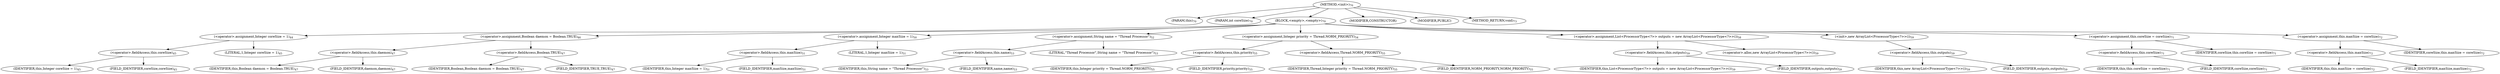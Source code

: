 digraph "&lt;init&gt;" {  
"192" [label = <(METHOD,&lt;init&gt;)<SUB>70</SUB>> ]
"4" [label = <(PARAM,this)<SUB>70</SUB>> ]
"193" [label = <(PARAM,int coreSize)<SUB>70</SUB>> ]
"194" [label = <(BLOCK,&lt;empty&gt;,&lt;empty&gt;)<SUB>70</SUB>> ]
"195" [label = <(&lt;operator&gt;.assignment,Integer coreSize = 1)<SUB>44</SUB>> ]
"196" [label = <(&lt;operator&gt;.fieldAccess,this.coreSize)<SUB>45</SUB>> ]
"197" [label = <(IDENTIFIER,this,Integer coreSize = 1)<SUB>45</SUB>> ]
"198" [label = <(FIELD_IDENTIFIER,coreSize,coreSize)<SUB>45</SUB>> ]
"199" [label = <(LITERAL,1,Integer coreSize = 1)<SUB>45</SUB>> ]
"200" [label = <(&lt;operator&gt;.assignment,Boolean daemon = Boolean.TRUE)<SUB>46</SUB>> ]
"201" [label = <(&lt;operator&gt;.fieldAccess,this.daemon)<SUB>47</SUB>> ]
"202" [label = <(IDENTIFIER,this,Boolean daemon = Boolean.TRUE)<SUB>47</SUB>> ]
"203" [label = <(FIELD_IDENTIFIER,daemon,daemon)<SUB>47</SUB>> ]
"204" [label = <(&lt;operator&gt;.fieldAccess,Boolean.TRUE)<SUB>47</SUB>> ]
"205" [label = <(IDENTIFIER,Boolean,Boolean daemon = Boolean.TRUE)<SUB>47</SUB>> ]
"206" [label = <(FIELD_IDENTIFIER,TRUE,TRUE)<SUB>47</SUB>> ]
"207" [label = <(&lt;operator&gt;.assignment,Integer maxSize = 1)<SUB>50</SUB>> ]
"208" [label = <(&lt;operator&gt;.fieldAccess,this.maxSize)<SUB>51</SUB>> ]
"209" [label = <(IDENTIFIER,this,Integer maxSize = 1)<SUB>51</SUB>> ]
"210" [label = <(FIELD_IDENTIFIER,maxSize,maxSize)<SUB>51</SUB>> ]
"211" [label = <(LITERAL,1,Integer maxSize = 1)<SUB>51</SUB>> ]
"212" [label = <(&lt;operator&gt;.assignment,String name = &quot;Thread Processor&quot;)<SUB>52</SUB>> ]
"213" [label = <(&lt;operator&gt;.fieldAccess,this.name)<SUB>53</SUB>> ]
"214" [label = <(IDENTIFIER,this,String name = &quot;Thread Processor&quot;)<SUB>53</SUB>> ]
"215" [label = <(FIELD_IDENTIFIER,name,name)<SUB>53</SUB>> ]
"216" [label = <(LITERAL,&quot;Thread Processor&quot;,String name = &quot;Thread Processor&quot;)<SUB>53</SUB>> ]
"217" [label = <(&lt;operator&gt;.assignment,Integer priority = Thread.NORM_PRIORITY)<SUB>54</SUB>> ]
"218" [label = <(&lt;operator&gt;.fieldAccess,this.priority)<SUB>55</SUB>> ]
"219" [label = <(IDENTIFIER,this,Integer priority = Thread.NORM_PRIORITY)<SUB>55</SUB>> ]
"220" [label = <(FIELD_IDENTIFIER,priority,priority)<SUB>55</SUB>> ]
"221" [label = <(&lt;operator&gt;.fieldAccess,Thread.NORM_PRIORITY)<SUB>55</SUB>> ]
"222" [label = <(IDENTIFIER,Thread,Integer priority = Thread.NORM_PRIORITY)<SUB>55</SUB>> ]
"223" [label = <(FIELD_IDENTIFIER,NORM_PRIORITY,NORM_PRIORITY)<SUB>55</SUB>> ]
"224" [label = <(&lt;operator&gt;.assignment,List&lt;ProcessorType&lt;?&gt;&gt; outputs = new ArrayList&lt;ProcessorType&lt;?&gt;&gt;())<SUB>58</SUB>> ]
"225" [label = <(&lt;operator&gt;.fieldAccess,this.outputs)<SUB>59</SUB>> ]
"226" [label = <(IDENTIFIER,this,List&lt;ProcessorType&lt;?&gt;&gt; outputs = new ArrayList&lt;ProcessorType&lt;?&gt;&gt;())<SUB>59</SUB>> ]
"227" [label = <(FIELD_IDENTIFIER,outputs,outputs)<SUB>59</SUB>> ]
"228" [label = <(&lt;operator&gt;.alloc,new ArrayList&lt;ProcessorType&lt;?&gt;&gt;())<SUB>59</SUB>> ]
"229" [label = <(&lt;init&gt;,new ArrayList&lt;ProcessorType&lt;?&gt;&gt;())<SUB>59</SUB>> ]
"230" [label = <(&lt;operator&gt;.fieldAccess,this.outputs)<SUB>59</SUB>> ]
"231" [label = <(IDENTIFIER,this,new ArrayList&lt;ProcessorType&lt;?&gt;&gt;())<SUB>59</SUB>> ]
"232" [label = <(FIELD_IDENTIFIER,outputs,outputs)<SUB>59</SUB>> ]
"233" [label = <(&lt;operator&gt;.assignment,this.coreSize = coreSize)<SUB>71</SUB>> ]
"234" [label = <(&lt;operator&gt;.fieldAccess,this.coreSize)<SUB>71</SUB>> ]
"3" [label = <(IDENTIFIER,this,this.coreSize = coreSize)<SUB>71</SUB>> ]
"235" [label = <(FIELD_IDENTIFIER,coreSize,coreSize)<SUB>71</SUB>> ]
"236" [label = <(IDENTIFIER,coreSize,this.coreSize = coreSize)<SUB>71</SUB>> ]
"237" [label = <(&lt;operator&gt;.assignment,this.maxSize = coreSize)<SUB>72</SUB>> ]
"238" [label = <(&lt;operator&gt;.fieldAccess,this.maxSize)<SUB>72</SUB>> ]
"5" [label = <(IDENTIFIER,this,this.maxSize = coreSize)<SUB>72</SUB>> ]
"239" [label = <(FIELD_IDENTIFIER,maxSize,maxSize)<SUB>72</SUB>> ]
"240" [label = <(IDENTIFIER,coreSize,this.maxSize = coreSize)<SUB>72</SUB>> ]
"241" [label = <(MODIFIER,CONSTRUCTOR)> ]
"242" [label = <(MODIFIER,PUBLIC)> ]
"243" [label = <(METHOD_RETURN,void)<SUB>73</SUB>> ]
  "192" -> "4" 
  "192" -> "193" 
  "192" -> "194" 
  "192" -> "241" 
  "192" -> "242" 
  "192" -> "243" 
  "194" -> "195" 
  "194" -> "200" 
  "194" -> "207" 
  "194" -> "212" 
  "194" -> "217" 
  "194" -> "224" 
  "194" -> "229" 
  "194" -> "233" 
  "194" -> "237" 
  "195" -> "196" 
  "195" -> "199" 
  "196" -> "197" 
  "196" -> "198" 
  "200" -> "201" 
  "200" -> "204" 
  "201" -> "202" 
  "201" -> "203" 
  "204" -> "205" 
  "204" -> "206" 
  "207" -> "208" 
  "207" -> "211" 
  "208" -> "209" 
  "208" -> "210" 
  "212" -> "213" 
  "212" -> "216" 
  "213" -> "214" 
  "213" -> "215" 
  "217" -> "218" 
  "217" -> "221" 
  "218" -> "219" 
  "218" -> "220" 
  "221" -> "222" 
  "221" -> "223" 
  "224" -> "225" 
  "224" -> "228" 
  "225" -> "226" 
  "225" -> "227" 
  "229" -> "230" 
  "230" -> "231" 
  "230" -> "232" 
  "233" -> "234" 
  "233" -> "236" 
  "234" -> "3" 
  "234" -> "235" 
  "237" -> "238" 
  "237" -> "240" 
  "238" -> "5" 
  "238" -> "239" 
}
